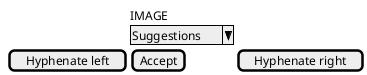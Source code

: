@startsalt
{
	{
		. | IMAGE | .
		. | ^Suggestions^ | .
		[Hyphenate left] | [Accept] | [Hyphenate right]
	}
}
@endsalt
